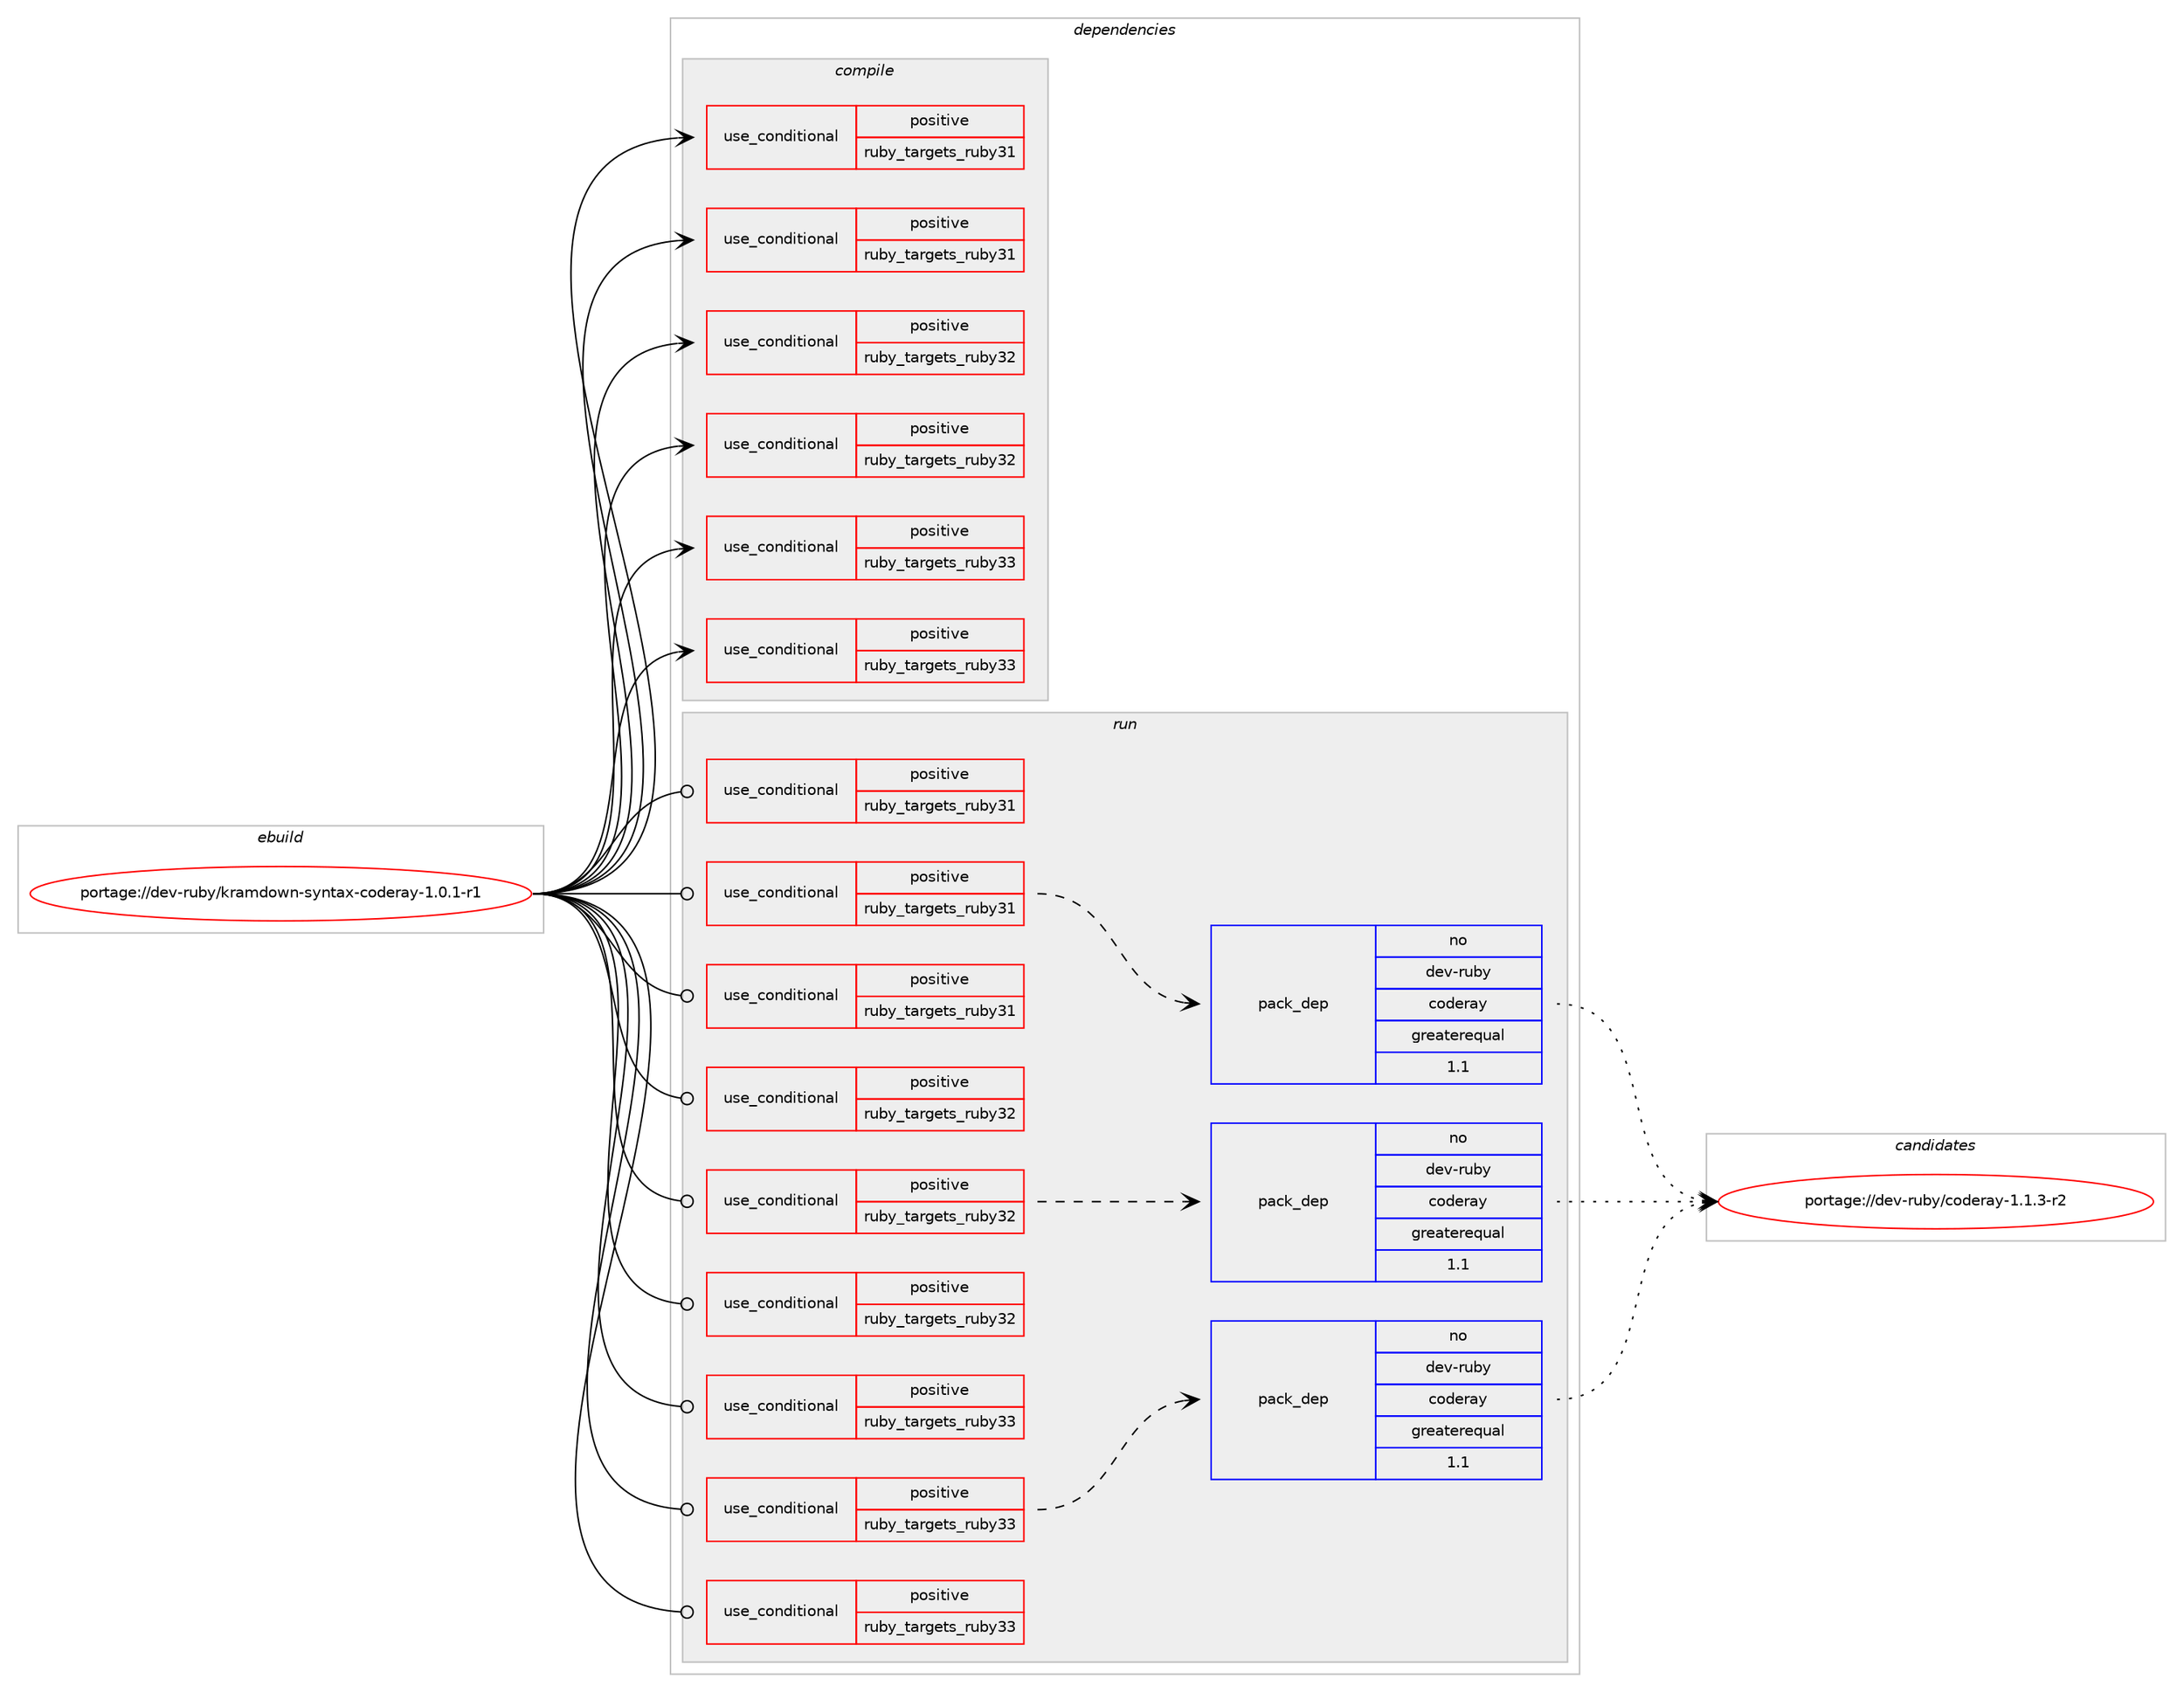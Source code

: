 digraph prolog {

# *************
# Graph options
# *************

newrank=true;
concentrate=true;
compound=true;
graph [rankdir=LR,fontname=Helvetica,fontsize=10,ranksep=1.5];#, ranksep=2.5, nodesep=0.2];
edge  [arrowhead=vee];
node  [fontname=Helvetica,fontsize=10];

# **********
# The ebuild
# **********

subgraph cluster_leftcol {
color=gray;
rank=same;
label=<<i>ebuild</i>>;
id [label="portage://dev-ruby/kramdown-syntax-coderay-1.0.1-r1", color=red, width=4, href="../dev-ruby/kramdown-syntax-coderay-1.0.1-r1.svg"];
}

# ****************
# The dependencies
# ****************

subgraph cluster_midcol {
color=gray;
label=<<i>dependencies</i>>;
subgraph cluster_compile {
fillcolor="#eeeeee";
style=filled;
label=<<i>compile</i>>;
subgraph cond48397 {
dependency95911 [label=<<TABLE BORDER="0" CELLBORDER="1" CELLSPACING="0" CELLPADDING="4"><TR><TD ROWSPAN="3" CELLPADDING="10">use_conditional</TD></TR><TR><TD>positive</TD></TR><TR><TD>ruby_targets_ruby31</TD></TR></TABLE>>, shape=none, color=red];
# *** BEGIN UNKNOWN DEPENDENCY TYPE (TODO) ***
# dependency95911 -> package_dependency(portage://dev-ruby/kramdown-syntax-coderay-1.0.1-r1,install,no,dev-lang,ruby,none,[,,],[slot(3.1)],[])
# *** END UNKNOWN DEPENDENCY TYPE (TODO) ***

}
id:e -> dependency95911:w [weight=20,style="solid",arrowhead="vee"];
subgraph cond48398 {
dependency95912 [label=<<TABLE BORDER="0" CELLBORDER="1" CELLSPACING="0" CELLPADDING="4"><TR><TD ROWSPAN="3" CELLPADDING="10">use_conditional</TD></TR><TR><TD>positive</TD></TR><TR><TD>ruby_targets_ruby31</TD></TR></TABLE>>, shape=none, color=red];
# *** BEGIN UNKNOWN DEPENDENCY TYPE (TODO) ***
# dependency95912 -> package_dependency(portage://dev-ruby/kramdown-syntax-coderay-1.0.1-r1,install,no,virtual,rubygems,none,[,,],[],[use(enable(ruby_targets_ruby31),negative)])
# *** END UNKNOWN DEPENDENCY TYPE (TODO) ***

}
id:e -> dependency95912:w [weight=20,style="solid",arrowhead="vee"];
subgraph cond48399 {
dependency95913 [label=<<TABLE BORDER="0" CELLBORDER="1" CELLSPACING="0" CELLPADDING="4"><TR><TD ROWSPAN="3" CELLPADDING="10">use_conditional</TD></TR><TR><TD>positive</TD></TR><TR><TD>ruby_targets_ruby32</TD></TR></TABLE>>, shape=none, color=red];
# *** BEGIN UNKNOWN DEPENDENCY TYPE (TODO) ***
# dependency95913 -> package_dependency(portage://dev-ruby/kramdown-syntax-coderay-1.0.1-r1,install,no,dev-lang,ruby,none,[,,],[slot(3.2)],[])
# *** END UNKNOWN DEPENDENCY TYPE (TODO) ***

}
id:e -> dependency95913:w [weight=20,style="solid",arrowhead="vee"];
subgraph cond48400 {
dependency95914 [label=<<TABLE BORDER="0" CELLBORDER="1" CELLSPACING="0" CELLPADDING="4"><TR><TD ROWSPAN="3" CELLPADDING="10">use_conditional</TD></TR><TR><TD>positive</TD></TR><TR><TD>ruby_targets_ruby32</TD></TR></TABLE>>, shape=none, color=red];
# *** BEGIN UNKNOWN DEPENDENCY TYPE (TODO) ***
# dependency95914 -> package_dependency(portage://dev-ruby/kramdown-syntax-coderay-1.0.1-r1,install,no,virtual,rubygems,none,[,,],[],[use(enable(ruby_targets_ruby32),negative)])
# *** END UNKNOWN DEPENDENCY TYPE (TODO) ***

}
id:e -> dependency95914:w [weight=20,style="solid",arrowhead="vee"];
subgraph cond48401 {
dependency95915 [label=<<TABLE BORDER="0" CELLBORDER="1" CELLSPACING="0" CELLPADDING="4"><TR><TD ROWSPAN="3" CELLPADDING="10">use_conditional</TD></TR><TR><TD>positive</TD></TR><TR><TD>ruby_targets_ruby33</TD></TR></TABLE>>, shape=none, color=red];
# *** BEGIN UNKNOWN DEPENDENCY TYPE (TODO) ***
# dependency95915 -> package_dependency(portage://dev-ruby/kramdown-syntax-coderay-1.0.1-r1,install,no,dev-lang,ruby,none,[,,],[slot(3.3)],[])
# *** END UNKNOWN DEPENDENCY TYPE (TODO) ***

}
id:e -> dependency95915:w [weight=20,style="solid",arrowhead="vee"];
subgraph cond48402 {
dependency95916 [label=<<TABLE BORDER="0" CELLBORDER="1" CELLSPACING="0" CELLPADDING="4"><TR><TD ROWSPAN="3" CELLPADDING="10">use_conditional</TD></TR><TR><TD>positive</TD></TR><TR><TD>ruby_targets_ruby33</TD></TR></TABLE>>, shape=none, color=red];
# *** BEGIN UNKNOWN DEPENDENCY TYPE (TODO) ***
# dependency95916 -> package_dependency(portage://dev-ruby/kramdown-syntax-coderay-1.0.1-r1,install,no,virtual,rubygems,none,[,,],[],[use(enable(ruby_targets_ruby33),negative)])
# *** END UNKNOWN DEPENDENCY TYPE (TODO) ***

}
id:e -> dependency95916:w [weight=20,style="solid",arrowhead="vee"];
}
subgraph cluster_compileandrun {
fillcolor="#eeeeee";
style=filled;
label=<<i>compile and run</i>>;
}
subgraph cluster_run {
fillcolor="#eeeeee";
style=filled;
label=<<i>run</i>>;
subgraph cond48403 {
dependency95917 [label=<<TABLE BORDER="0" CELLBORDER="1" CELLSPACING="0" CELLPADDING="4"><TR><TD ROWSPAN="3" CELLPADDING="10">use_conditional</TD></TR><TR><TD>positive</TD></TR><TR><TD>ruby_targets_ruby31</TD></TR></TABLE>>, shape=none, color=red];
# *** BEGIN UNKNOWN DEPENDENCY TYPE (TODO) ***
# dependency95917 -> package_dependency(portage://dev-ruby/kramdown-syntax-coderay-1.0.1-r1,run,no,dev-lang,ruby,none,[,,],[slot(3.1)],[])
# *** END UNKNOWN DEPENDENCY TYPE (TODO) ***

}
id:e -> dependency95917:w [weight=20,style="solid",arrowhead="odot"];
subgraph cond48404 {
dependency95918 [label=<<TABLE BORDER="0" CELLBORDER="1" CELLSPACING="0" CELLPADDING="4"><TR><TD ROWSPAN="3" CELLPADDING="10">use_conditional</TD></TR><TR><TD>positive</TD></TR><TR><TD>ruby_targets_ruby31</TD></TR></TABLE>>, shape=none, color=red];
subgraph pack46211 {
dependency95919 [label=<<TABLE BORDER="0" CELLBORDER="1" CELLSPACING="0" CELLPADDING="4" WIDTH="220"><TR><TD ROWSPAN="6" CELLPADDING="30">pack_dep</TD></TR><TR><TD WIDTH="110">no</TD></TR><TR><TD>dev-ruby</TD></TR><TR><TD>coderay</TD></TR><TR><TD>greaterequal</TD></TR><TR><TD>1.1</TD></TR></TABLE>>, shape=none, color=blue];
}
dependency95918:e -> dependency95919:w [weight=20,style="dashed",arrowhead="vee"];
# *** BEGIN UNKNOWN DEPENDENCY TYPE (TODO) ***
# dependency95918 -> package_dependency(portage://dev-ruby/kramdown-syntax-coderay-1.0.1-r1,run,no,dev-ruby,kramdown,none,[,,],[slot(2)],[use(enable(ruby_targets_ruby31),negative)])
# *** END UNKNOWN DEPENDENCY TYPE (TODO) ***

}
id:e -> dependency95918:w [weight=20,style="solid",arrowhead="odot"];
subgraph cond48405 {
dependency95920 [label=<<TABLE BORDER="0" CELLBORDER="1" CELLSPACING="0" CELLPADDING="4"><TR><TD ROWSPAN="3" CELLPADDING="10">use_conditional</TD></TR><TR><TD>positive</TD></TR><TR><TD>ruby_targets_ruby31</TD></TR></TABLE>>, shape=none, color=red];
# *** BEGIN UNKNOWN DEPENDENCY TYPE (TODO) ***
# dependency95920 -> package_dependency(portage://dev-ruby/kramdown-syntax-coderay-1.0.1-r1,run,no,virtual,rubygems,none,[,,],[],[use(enable(ruby_targets_ruby31),negative)])
# *** END UNKNOWN DEPENDENCY TYPE (TODO) ***

}
id:e -> dependency95920:w [weight=20,style="solid",arrowhead="odot"];
subgraph cond48406 {
dependency95921 [label=<<TABLE BORDER="0" CELLBORDER="1" CELLSPACING="0" CELLPADDING="4"><TR><TD ROWSPAN="3" CELLPADDING="10">use_conditional</TD></TR><TR><TD>positive</TD></TR><TR><TD>ruby_targets_ruby32</TD></TR></TABLE>>, shape=none, color=red];
# *** BEGIN UNKNOWN DEPENDENCY TYPE (TODO) ***
# dependency95921 -> package_dependency(portage://dev-ruby/kramdown-syntax-coderay-1.0.1-r1,run,no,dev-lang,ruby,none,[,,],[slot(3.2)],[])
# *** END UNKNOWN DEPENDENCY TYPE (TODO) ***

}
id:e -> dependency95921:w [weight=20,style="solid",arrowhead="odot"];
subgraph cond48407 {
dependency95922 [label=<<TABLE BORDER="0" CELLBORDER="1" CELLSPACING="0" CELLPADDING="4"><TR><TD ROWSPAN="3" CELLPADDING="10">use_conditional</TD></TR><TR><TD>positive</TD></TR><TR><TD>ruby_targets_ruby32</TD></TR></TABLE>>, shape=none, color=red];
subgraph pack46212 {
dependency95923 [label=<<TABLE BORDER="0" CELLBORDER="1" CELLSPACING="0" CELLPADDING="4" WIDTH="220"><TR><TD ROWSPAN="6" CELLPADDING="30">pack_dep</TD></TR><TR><TD WIDTH="110">no</TD></TR><TR><TD>dev-ruby</TD></TR><TR><TD>coderay</TD></TR><TR><TD>greaterequal</TD></TR><TR><TD>1.1</TD></TR></TABLE>>, shape=none, color=blue];
}
dependency95922:e -> dependency95923:w [weight=20,style="dashed",arrowhead="vee"];
# *** BEGIN UNKNOWN DEPENDENCY TYPE (TODO) ***
# dependency95922 -> package_dependency(portage://dev-ruby/kramdown-syntax-coderay-1.0.1-r1,run,no,dev-ruby,kramdown,none,[,,],[slot(2)],[use(enable(ruby_targets_ruby32),negative)])
# *** END UNKNOWN DEPENDENCY TYPE (TODO) ***

}
id:e -> dependency95922:w [weight=20,style="solid",arrowhead="odot"];
subgraph cond48408 {
dependency95924 [label=<<TABLE BORDER="0" CELLBORDER="1" CELLSPACING="0" CELLPADDING="4"><TR><TD ROWSPAN="3" CELLPADDING="10">use_conditional</TD></TR><TR><TD>positive</TD></TR><TR><TD>ruby_targets_ruby32</TD></TR></TABLE>>, shape=none, color=red];
# *** BEGIN UNKNOWN DEPENDENCY TYPE (TODO) ***
# dependency95924 -> package_dependency(portage://dev-ruby/kramdown-syntax-coderay-1.0.1-r1,run,no,virtual,rubygems,none,[,,],[],[use(enable(ruby_targets_ruby32),negative)])
# *** END UNKNOWN DEPENDENCY TYPE (TODO) ***

}
id:e -> dependency95924:w [weight=20,style="solid",arrowhead="odot"];
subgraph cond48409 {
dependency95925 [label=<<TABLE BORDER="0" CELLBORDER="1" CELLSPACING="0" CELLPADDING="4"><TR><TD ROWSPAN="3" CELLPADDING="10">use_conditional</TD></TR><TR><TD>positive</TD></TR><TR><TD>ruby_targets_ruby33</TD></TR></TABLE>>, shape=none, color=red];
# *** BEGIN UNKNOWN DEPENDENCY TYPE (TODO) ***
# dependency95925 -> package_dependency(portage://dev-ruby/kramdown-syntax-coderay-1.0.1-r1,run,no,dev-lang,ruby,none,[,,],[slot(3.3)],[])
# *** END UNKNOWN DEPENDENCY TYPE (TODO) ***

}
id:e -> dependency95925:w [weight=20,style="solid",arrowhead="odot"];
subgraph cond48410 {
dependency95926 [label=<<TABLE BORDER="0" CELLBORDER="1" CELLSPACING="0" CELLPADDING="4"><TR><TD ROWSPAN="3" CELLPADDING="10">use_conditional</TD></TR><TR><TD>positive</TD></TR><TR><TD>ruby_targets_ruby33</TD></TR></TABLE>>, shape=none, color=red];
subgraph pack46213 {
dependency95927 [label=<<TABLE BORDER="0" CELLBORDER="1" CELLSPACING="0" CELLPADDING="4" WIDTH="220"><TR><TD ROWSPAN="6" CELLPADDING="30">pack_dep</TD></TR><TR><TD WIDTH="110">no</TD></TR><TR><TD>dev-ruby</TD></TR><TR><TD>coderay</TD></TR><TR><TD>greaterequal</TD></TR><TR><TD>1.1</TD></TR></TABLE>>, shape=none, color=blue];
}
dependency95926:e -> dependency95927:w [weight=20,style="dashed",arrowhead="vee"];
# *** BEGIN UNKNOWN DEPENDENCY TYPE (TODO) ***
# dependency95926 -> package_dependency(portage://dev-ruby/kramdown-syntax-coderay-1.0.1-r1,run,no,dev-ruby,kramdown,none,[,,],[slot(2)],[use(enable(ruby_targets_ruby33),negative)])
# *** END UNKNOWN DEPENDENCY TYPE (TODO) ***

}
id:e -> dependency95926:w [weight=20,style="solid",arrowhead="odot"];
subgraph cond48411 {
dependency95928 [label=<<TABLE BORDER="0" CELLBORDER="1" CELLSPACING="0" CELLPADDING="4"><TR><TD ROWSPAN="3" CELLPADDING="10">use_conditional</TD></TR><TR><TD>positive</TD></TR><TR><TD>ruby_targets_ruby33</TD></TR></TABLE>>, shape=none, color=red];
# *** BEGIN UNKNOWN DEPENDENCY TYPE (TODO) ***
# dependency95928 -> package_dependency(portage://dev-ruby/kramdown-syntax-coderay-1.0.1-r1,run,no,virtual,rubygems,none,[,,],[],[use(enable(ruby_targets_ruby33),negative)])
# *** END UNKNOWN DEPENDENCY TYPE (TODO) ***

}
id:e -> dependency95928:w [weight=20,style="solid",arrowhead="odot"];
}
}

# **************
# The candidates
# **************

subgraph cluster_choices {
rank=same;
color=gray;
label=<<i>candidates</i>>;

subgraph choice46211 {
color=black;
nodesep=1;
choice10010111845114117981214799111100101114971214549464946514511450 [label="portage://dev-ruby/coderay-1.1.3-r2", color=red, width=4,href="../dev-ruby/coderay-1.1.3-r2.svg"];
dependency95919:e -> choice10010111845114117981214799111100101114971214549464946514511450:w [style=dotted,weight="100"];
}
subgraph choice46212 {
color=black;
nodesep=1;
choice10010111845114117981214799111100101114971214549464946514511450 [label="portage://dev-ruby/coderay-1.1.3-r2", color=red, width=4,href="../dev-ruby/coderay-1.1.3-r2.svg"];
dependency95923:e -> choice10010111845114117981214799111100101114971214549464946514511450:w [style=dotted,weight="100"];
}
subgraph choice46213 {
color=black;
nodesep=1;
choice10010111845114117981214799111100101114971214549464946514511450 [label="portage://dev-ruby/coderay-1.1.3-r2", color=red, width=4,href="../dev-ruby/coderay-1.1.3-r2.svg"];
dependency95927:e -> choice10010111845114117981214799111100101114971214549464946514511450:w [style=dotted,weight="100"];
}
}

}
